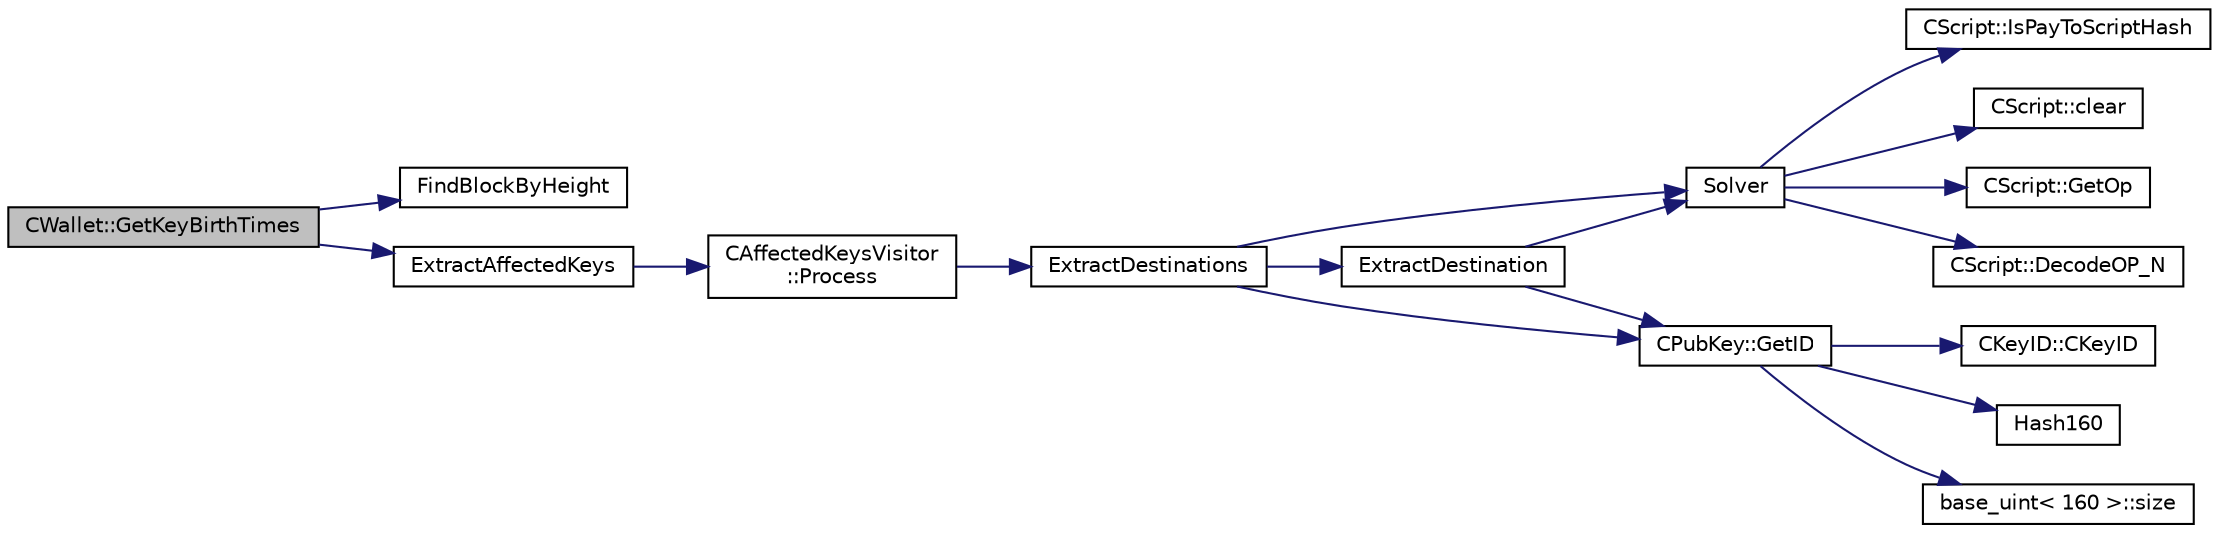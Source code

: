 digraph "CWallet::GetKeyBirthTimes"
{
  edge [fontname="Helvetica",fontsize="10",labelfontname="Helvetica",labelfontsize="10"];
  node [fontname="Helvetica",fontsize="10",shape=record];
  rankdir="LR";
  Node1706 [label="CWallet::GetKeyBirthTimes",height=0.2,width=0.4,color="black", fillcolor="grey75", style="filled", fontcolor="black"];
  Node1706 -> Node1707 [color="midnightblue",fontsize="10",style="solid",fontname="Helvetica"];
  Node1707 [label="FindBlockByHeight",height=0.2,width=0.4,color="black", fillcolor="white", style="filled",URL="$df/d0a/main_8cpp.html#ade250148b45238c340427a491d210d0a"];
  Node1706 -> Node1708 [color="midnightblue",fontsize="10",style="solid",fontname="Helvetica"];
  Node1708 [label="ExtractAffectedKeys",height=0.2,width=0.4,color="black", fillcolor="white", style="filled",URL="$dd/d0f/script_8cpp.html#a6fdfbffeb1b228641e57ed316c0208cf"];
  Node1708 -> Node1709 [color="midnightblue",fontsize="10",style="solid",fontname="Helvetica"];
  Node1709 [label="CAffectedKeysVisitor\l::Process",height=0.2,width=0.4,color="black", fillcolor="white", style="filled",URL="$d5/d8a/class_c_affected_keys_visitor.html#a749859ce2a826e2d60c8fe31685efae3"];
  Node1709 -> Node1710 [color="midnightblue",fontsize="10",style="solid",fontname="Helvetica"];
  Node1710 [label="ExtractDestinations",height=0.2,width=0.4,color="black", fillcolor="white", style="filled",URL="$dd/d0f/script_8cpp.html#a6948ee6aa422ed8a5ffe06ddc77a55d8"];
  Node1710 -> Node1711 [color="midnightblue",fontsize="10",style="solid",fontname="Helvetica"];
  Node1711 [label="Solver",height=0.2,width=0.4,color="black", fillcolor="white", style="filled",URL="$dd/d0f/script_8cpp.html#a6ee6be50bff44464e905680c6fcee6dc"];
  Node1711 -> Node1712 [color="midnightblue",fontsize="10",style="solid",fontname="Helvetica"];
  Node1712 [label="CScript::IsPayToScriptHash",height=0.2,width=0.4,color="black", fillcolor="white", style="filled",URL="$d9/d4b/class_c_script.html#a0c3729c606d318923dc06f95d85a0971"];
  Node1711 -> Node1713 [color="midnightblue",fontsize="10",style="solid",fontname="Helvetica"];
  Node1713 [label="CScript::clear",height=0.2,width=0.4,color="black", fillcolor="white", style="filled",URL="$d9/d4b/class_c_script.html#a7b2baf842621f07c4939408acf63377c"];
  Node1711 -> Node1714 [color="midnightblue",fontsize="10",style="solid",fontname="Helvetica"];
  Node1714 [label="CScript::GetOp",height=0.2,width=0.4,color="black", fillcolor="white", style="filled",URL="$d9/d4b/class_c_script.html#a94635ed93d8d244ec3acfa83f9ecfe5f"];
  Node1711 -> Node1715 [color="midnightblue",fontsize="10",style="solid",fontname="Helvetica"];
  Node1715 [label="CScript::DecodeOP_N",height=0.2,width=0.4,color="black", fillcolor="white", style="filled",URL="$d9/d4b/class_c_script.html#a7f975fca06b3e9a17da8ba23c7647e2e"];
  Node1710 -> Node1716 [color="midnightblue",fontsize="10",style="solid",fontname="Helvetica"];
  Node1716 [label="CPubKey::GetID",height=0.2,width=0.4,color="black", fillcolor="white", style="filled",URL="$da/d4e/class_c_pub_key.html#a2675f7e6f72eff68e7a5227289feb021"];
  Node1716 -> Node1717 [color="midnightblue",fontsize="10",style="solid",fontname="Helvetica"];
  Node1717 [label="CKeyID::CKeyID",height=0.2,width=0.4,color="black", fillcolor="white", style="filled",URL="$dd/d88/class_c_key_i_d.html#a01dbd3c37820a2ffe89d106c6a7cf53d"];
  Node1716 -> Node1718 [color="midnightblue",fontsize="10",style="solid",fontname="Helvetica"];
  Node1718 [label="Hash160",height=0.2,width=0.4,color="black", fillcolor="white", style="filled",URL="$db/dfb/hash_8h.html#a4490f70ddae16e9e48460a0416a48a6b"];
  Node1716 -> Node1719 [color="midnightblue",fontsize="10",style="solid",fontname="Helvetica"];
  Node1719 [label="base_uint\< 160 \>::size",height=0.2,width=0.4,color="black", fillcolor="white", style="filled",URL="$da/df7/classbase__uint.html#a1f49b034e686269601ea89b0319b8004"];
  Node1710 -> Node1720 [color="midnightblue",fontsize="10",style="solid",fontname="Helvetica"];
  Node1720 [label="ExtractDestination",height=0.2,width=0.4,color="black", fillcolor="white", style="filled",URL="$dd/d0f/script_8cpp.html#a951f7e601746ae076afdf3169ecca2fc"];
  Node1720 -> Node1711 [color="midnightblue",fontsize="10",style="solid",fontname="Helvetica"];
  Node1720 -> Node1716 [color="midnightblue",fontsize="10",style="solid",fontname="Helvetica"];
}
